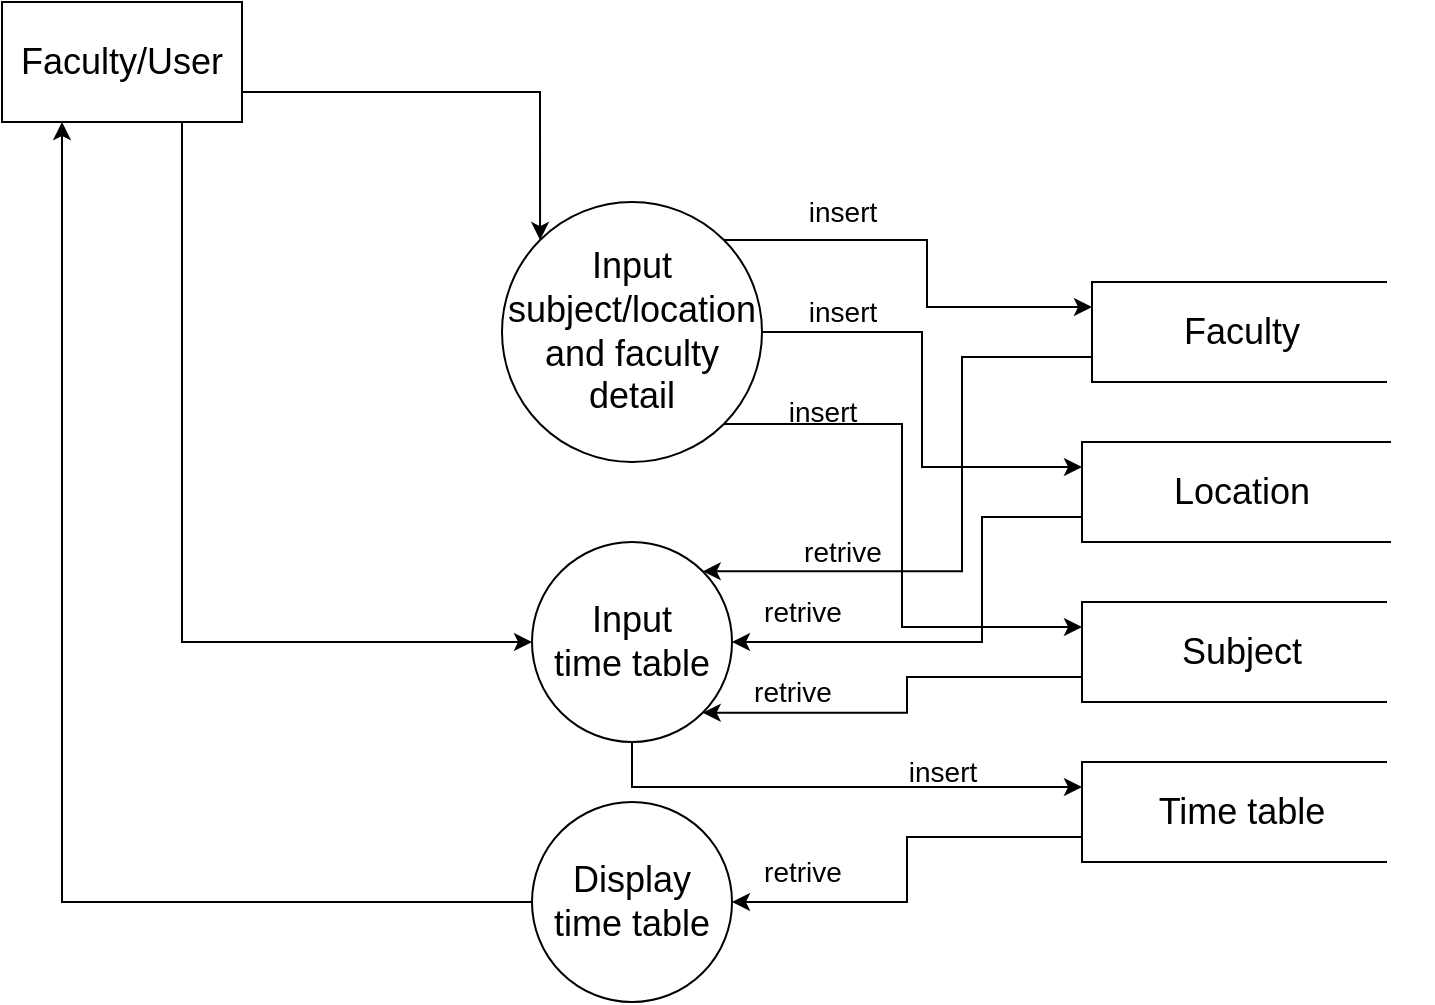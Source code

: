 <mxfile version="20.5.3" type="device"><diagram id="1i7ml9GuLzrq-mSFYoWo" name="Page-1"><mxGraphModel dx="1673" dy="939" grid="1" gridSize="10" guides="1" tooltips="1" connect="1" arrows="1" fold="1" page="1" pageScale="1" pageWidth="850" pageHeight="1100" math="0" shadow="0"><root><mxCell id="0"/><mxCell id="1" parent="0"/><mxCell id="iFy4F3wwSCCAHJF2xfE_-23" style="edgeStyle=orthogonalEdgeStyle;rounded=0;orthogonalLoop=1;jettySize=auto;html=1;exitX=0.5;exitY=1;exitDx=0;exitDy=0;entryX=0;entryY=0.25;entryDx=0;entryDy=0;fontSize=14;" parent="1" source="e5SXmISF2mzHLV5Luo2Y-1" target="e5SXmISF2mzHLV5Luo2Y-18" edge="1"><mxGeometry relative="1" as="geometry"/></mxCell><mxCell id="e5SXmISF2mzHLV5Luo2Y-1" value="&lt;font style=&quot;font-size: 18px;&quot;&gt;Input&lt;br&gt;time table&lt;/font&gt;" style="ellipse;whiteSpace=wrap;html=1;aspect=fixed;" parent="1" vertex="1"><mxGeometry x="375" y="410" width="100" height="100" as="geometry"/></mxCell><mxCell id="iFy4F3wwSCCAHJF2xfE_-8" style="edgeStyle=orthogonalEdgeStyle;rounded=0;orthogonalLoop=1;jettySize=auto;html=1;exitX=1;exitY=0;exitDx=0;exitDy=0;entryX=0;entryY=0.25;entryDx=0;entryDy=0;fontSize=14;" parent="1" source="e5SXmISF2mzHLV5Luo2Y-2" target="e5SXmISF2mzHLV5Luo2Y-9" edge="1"><mxGeometry relative="1" as="geometry"/></mxCell><mxCell id="iFy4F3wwSCCAHJF2xfE_-15" style="edgeStyle=orthogonalEdgeStyle;rounded=0;orthogonalLoop=1;jettySize=auto;html=1;exitX=1;exitY=0.5;exitDx=0;exitDy=0;entryX=0;entryY=0.25;entryDx=0;entryDy=0;fontSize=14;" parent="1" source="e5SXmISF2mzHLV5Luo2Y-2" target="e5SXmISF2mzHLV5Luo2Y-11" edge="1"><mxGeometry relative="1" as="geometry"/></mxCell><mxCell id="iFy4F3wwSCCAHJF2xfE_-17" style="edgeStyle=orthogonalEdgeStyle;rounded=0;orthogonalLoop=1;jettySize=auto;html=1;exitX=1;exitY=1;exitDx=0;exitDy=0;entryX=0;entryY=0.25;entryDx=0;entryDy=0;fontSize=14;" parent="1" source="e5SXmISF2mzHLV5Luo2Y-2" target="e5SXmISF2mzHLV5Luo2Y-17" edge="1"><mxGeometry relative="1" as="geometry"><Array as="points"><mxPoint x="560" y="351"/><mxPoint x="560" y="453"/></Array></mxGeometry></mxCell><mxCell id="e5SXmISF2mzHLV5Luo2Y-2" value="&lt;font style=&quot;font-size: 18px;&quot;&gt;Input&lt;br&gt;subject/location&lt;br&gt;and faculty&lt;br&gt;detail&lt;/font&gt;" style="ellipse;whiteSpace=wrap;html=1;aspect=fixed;" parent="1" vertex="1"><mxGeometry x="360" y="240" width="130" height="130" as="geometry"/></mxCell><mxCell id="e5SXmISF2mzHLV5Luo2Y-8" style="edgeStyle=orthogonalEdgeStyle;rounded=0;orthogonalLoop=1;jettySize=auto;html=1;exitX=0;exitY=0.5;exitDx=0;exitDy=0;entryX=0.25;entryY=1;entryDx=0;entryDy=0;fontSize=18;" parent="1" source="e5SXmISF2mzHLV5Luo2Y-3" target="e5SXmISF2mzHLV5Luo2Y-5" edge="1"><mxGeometry relative="1" as="geometry"/></mxCell><mxCell id="e5SXmISF2mzHLV5Luo2Y-3" value="&lt;font style=&quot;font-size: 18px;&quot;&gt;Display&lt;br&gt;time table&lt;/font&gt;" style="ellipse;whiteSpace=wrap;html=1;aspect=fixed;" parent="1" vertex="1"><mxGeometry x="375" y="540" width="100" height="100" as="geometry"/></mxCell><mxCell id="e5SXmISF2mzHLV5Luo2Y-6" style="edgeStyle=orthogonalEdgeStyle;rounded=0;orthogonalLoop=1;jettySize=auto;html=1;exitX=1;exitY=0.75;exitDx=0;exitDy=0;entryX=0;entryY=0;entryDx=0;entryDy=0;fontSize=18;" parent="1" source="e5SXmISF2mzHLV5Luo2Y-5" target="e5SXmISF2mzHLV5Luo2Y-2" edge="1"><mxGeometry relative="1" as="geometry"/></mxCell><mxCell id="e5SXmISF2mzHLV5Luo2Y-7" style="edgeStyle=orthogonalEdgeStyle;rounded=0;orthogonalLoop=1;jettySize=auto;html=1;exitX=0.75;exitY=1;exitDx=0;exitDy=0;entryX=0;entryY=0.5;entryDx=0;entryDy=0;fontSize=18;" parent="1" source="e5SXmISF2mzHLV5Luo2Y-5" target="e5SXmISF2mzHLV5Luo2Y-1" edge="1"><mxGeometry relative="1" as="geometry"/></mxCell><mxCell id="e5SXmISF2mzHLV5Luo2Y-5" value="Faculty/User" style="whiteSpace=wrap;html=1;fontSize=18;" parent="1" vertex="1"><mxGeometry x="110" y="140" width="120" height="60" as="geometry"/></mxCell><mxCell id="iFy4F3wwSCCAHJF2xfE_-13" style="edgeStyle=orthogonalEdgeStyle;rounded=0;orthogonalLoop=1;jettySize=auto;html=1;exitX=0;exitY=0.75;exitDx=0;exitDy=0;entryX=1;entryY=0;entryDx=0;entryDy=0;fontSize=14;" parent="1" source="e5SXmISF2mzHLV5Luo2Y-9" target="e5SXmISF2mzHLV5Luo2Y-1" edge="1"><mxGeometry relative="1" as="geometry"><Array as="points"><mxPoint x="590" y="318"/><mxPoint x="590" y="425"/></Array></mxGeometry></mxCell><mxCell id="e5SXmISF2mzHLV5Luo2Y-9" value="Faculty" style="shape=process;whiteSpace=wrap;html=1;backgroundOutline=1;fontSize=18;size=0;" parent="1" vertex="1"><mxGeometry x="655" y="280" width="150" height="50" as="geometry"/></mxCell><mxCell id="iFy4F3wwSCCAHJF2xfE_-19" style="edgeStyle=orthogonalEdgeStyle;rounded=0;orthogonalLoop=1;jettySize=auto;html=1;exitX=0;exitY=0.75;exitDx=0;exitDy=0;entryX=1;entryY=0.5;entryDx=0;entryDy=0;fontSize=14;" parent="1" source="e5SXmISF2mzHLV5Luo2Y-11" target="e5SXmISF2mzHLV5Luo2Y-1" edge="1"><mxGeometry relative="1" as="geometry"><Array as="points"><mxPoint x="600" y="398"/><mxPoint x="600" y="460"/></Array></mxGeometry></mxCell><mxCell id="e5SXmISF2mzHLV5Luo2Y-11" value="Location" style="shape=process;whiteSpace=wrap;html=1;backgroundOutline=1;fontSize=18;size=0;" parent="1" vertex="1"><mxGeometry x="650" y="360" width="160" height="50" as="geometry"/></mxCell><mxCell id="iFy4F3wwSCCAHJF2xfE_-21" style="edgeStyle=orthogonalEdgeStyle;rounded=0;orthogonalLoop=1;jettySize=auto;html=1;exitX=0;exitY=0.75;exitDx=0;exitDy=0;entryX=1;entryY=1;entryDx=0;entryDy=0;fontSize=14;" parent="1" source="e5SXmISF2mzHLV5Luo2Y-17" target="e5SXmISF2mzHLV5Luo2Y-1" edge="1"><mxGeometry relative="1" as="geometry"/></mxCell><mxCell id="e5SXmISF2mzHLV5Luo2Y-17" value="Subject" style="shape=process;whiteSpace=wrap;html=1;backgroundOutline=1;fontSize=18;size=0;" parent="1" vertex="1"><mxGeometry x="650" y="440" width="160" height="50" as="geometry"/></mxCell><mxCell id="iFy4F3wwSCCAHJF2xfE_-4" style="edgeStyle=orthogonalEdgeStyle;rounded=0;orthogonalLoop=1;jettySize=auto;html=1;exitX=0;exitY=0.75;exitDx=0;exitDy=0;entryX=1;entryY=0.5;entryDx=0;entryDy=0;" parent="1" source="e5SXmISF2mzHLV5Luo2Y-18" target="e5SXmISF2mzHLV5Luo2Y-3" edge="1"><mxGeometry relative="1" as="geometry"/></mxCell><mxCell id="e5SXmISF2mzHLV5Luo2Y-18" value="Time table" style="shape=process;whiteSpace=wrap;html=1;backgroundOutline=1;fontSize=18;size=0;" parent="1" vertex="1"><mxGeometry x="650" y="520" width="160" height="50" as="geometry"/></mxCell><mxCell id="iFy4F3wwSCCAHJF2xfE_-9" value="insert" style="text;html=1;align=center;verticalAlign=middle;resizable=0;points=[];autosize=1;strokeColor=none;fillColor=none;fontSize=14;" parent="1" vertex="1"><mxGeometry x="500" y="230" width="60" height="30" as="geometry"/></mxCell><mxCell id="iFy4F3wwSCCAHJF2xfE_-14" value="retrive" style="text;html=1;align=center;verticalAlign=middle;resizable=0;points=[];autosize=1;strokeColor=none;fillColor=none;fontSize=14;" parent="1" vertex="1"><mxGeometry x="500" y="400" width="60" height="30" as="geometry"/></mxCell><mxCell id="iFy4F3wwSCCAHJF2xfE_-16" value="insert" style="text;html=1;align=center;verticalAlign=middle;resizable=0;points=[];autosize=1;strokeColor=none;fillColor=none;fontSize=14;" parent="1" vertex="1"><mxGeometry x="500" y="280" width="60" height="30" as="geometry"/></mxCell><mxCell id="iFy4F3wwSCCAHJF2xfE_-18" value="insert" style="text;html=1;align=center;verticalAlign=middle;resizable=0;points=[];autosize=1;strokeColor=none;fillColor=none;fontSize=14;" parent="1" vertex="1"><mxGeometry x="490" y="330" width="60" height="30" as="geometry"/></mxCell><mxCell id="iFy4F3wwSCCAHJF2xfE_-20" value="retrive" style="text;html=1;align=center;verticalAlign=middle;resizable=0;points=[];autosize=1;strokeColor=none;fillColor=none;fontSize=14;" parent="1" vertex="1"><mxGeometry x="480" y="430" width="60" height="30" as="geometry"/></mxCell><mxCell id="iFy4F3wwSCCAHJF2xfE_-22" value="retrive" style="text;html=1;align=center;verticalAlign=middle;resizable=0;points=[];autosize=1;strokeColor=none;fillColor=none;fontSize=14;" parent="1" vertex="1"><mxGeometry x="475" y="470" width="60" height="30" as="geometry"/></mxCell><mxCell id="iFy4F3wwSCCAHJF2xfE_-24" value="retrive" style="text;html=1;align=center;verticalAlign=middle;resizable=0;points=[];autosize=1;strokeColor=none;fillColor=none;fontSize=14;" parent="1" vertex="1"><mxGeometry x="480" y="560" width="60" height="30" as="geometry"/></mxCell><mxCell id="iFy4F3wwSCCAHJF2xfE_-25" value="insert" style="text;html=1;align=center;verticalAlign=middle;resizable=0;points=[];autosize=1;strokeColor=none;fillColor=none;fontSize=14;" parent="1" vertex="1"><mxGeometry x="550" y="510" width="60" height="30" as="geometry"/></mxCell><mxCell id="T-iS0UmgZMggiKHnRvpK-1" value="" style="rounded=0;whiteSpace=wrap;html=1;strokeColor=#FFFFFF;" vertex="1" parent="1"><mxGeometry x="803" y="279" width="20" height="51" as="geometry"/></mxCell><mxCell id="T-iS0UmgZMggiKHnRvpK-2" value="" style="rounded=0;whiteSpace=wrap;html=1;strokeColor=#FFFFFF;" vertex="1" parent="1"><mxGeometry x="805" y="359" width="20" height="51" as="geometry"/></mxCell><mxCell id="T-iS0UmgZMggiKHnRvpK-3" value="" style="rounded=0;whiteSpace=wrap;html=1;strokeColor=#FFFFFF;" vertex="1" parent="1"><mxGeometry x="803" y="439.5" width="20" height="51" as="geometry"/></mxCell><mxCell id="T-iS0UmgZMggiKHnRvpK-4" value="" style="rounded=0;whiteSpace=wrap;html=1;strokeColor=#FFFFFF;" vertex="1" parent="1"><mxGeometry x="803" y="519" width="20" height="51" as="geometry"/></mxCell></root></mxGraphModel></diagram></mxfile>